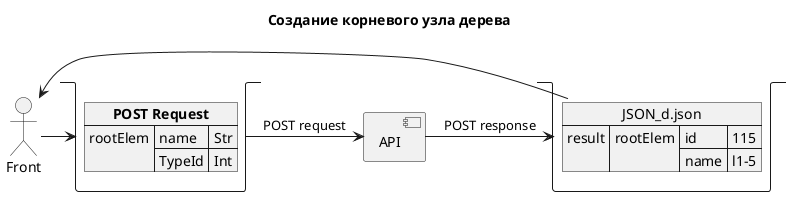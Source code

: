 @startuml
title Создание корневого узла дерева
allowmixing
top to bottom direction

actor Front
stack {
  json "**POST Request**" as J {
    "rootElem": {
            "name": "Str",
            "TypeId":"Int"
        }
  }
}
stack {
  json "JSON_d.json" as Jj {
    "result":{
        "rootElem":{
            "id":115,
            "name":"l1-5"}
        }
  }
}
component API

Front -> J
J -> API: POST request
API -> Jj: POST response
Jj -> Front
@enduml